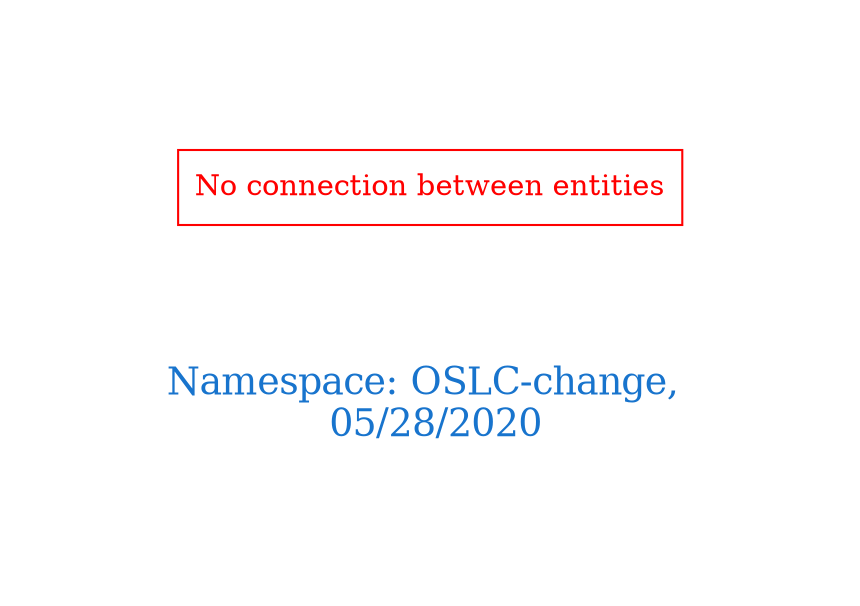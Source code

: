 digraph OGIT_ontology {
 graph [ rankdir= LR,pad=1 
fontsize = 18,
fontcolor= dodgerblue3,label = "\n\n\nNamespace: OSLC-change, \n 05/28/2020"];
node[shape=polygon];
edge [  color="gray81"];

"No connection between entities" [fontcolor = "red",color="red", shape="polygon"]
}
